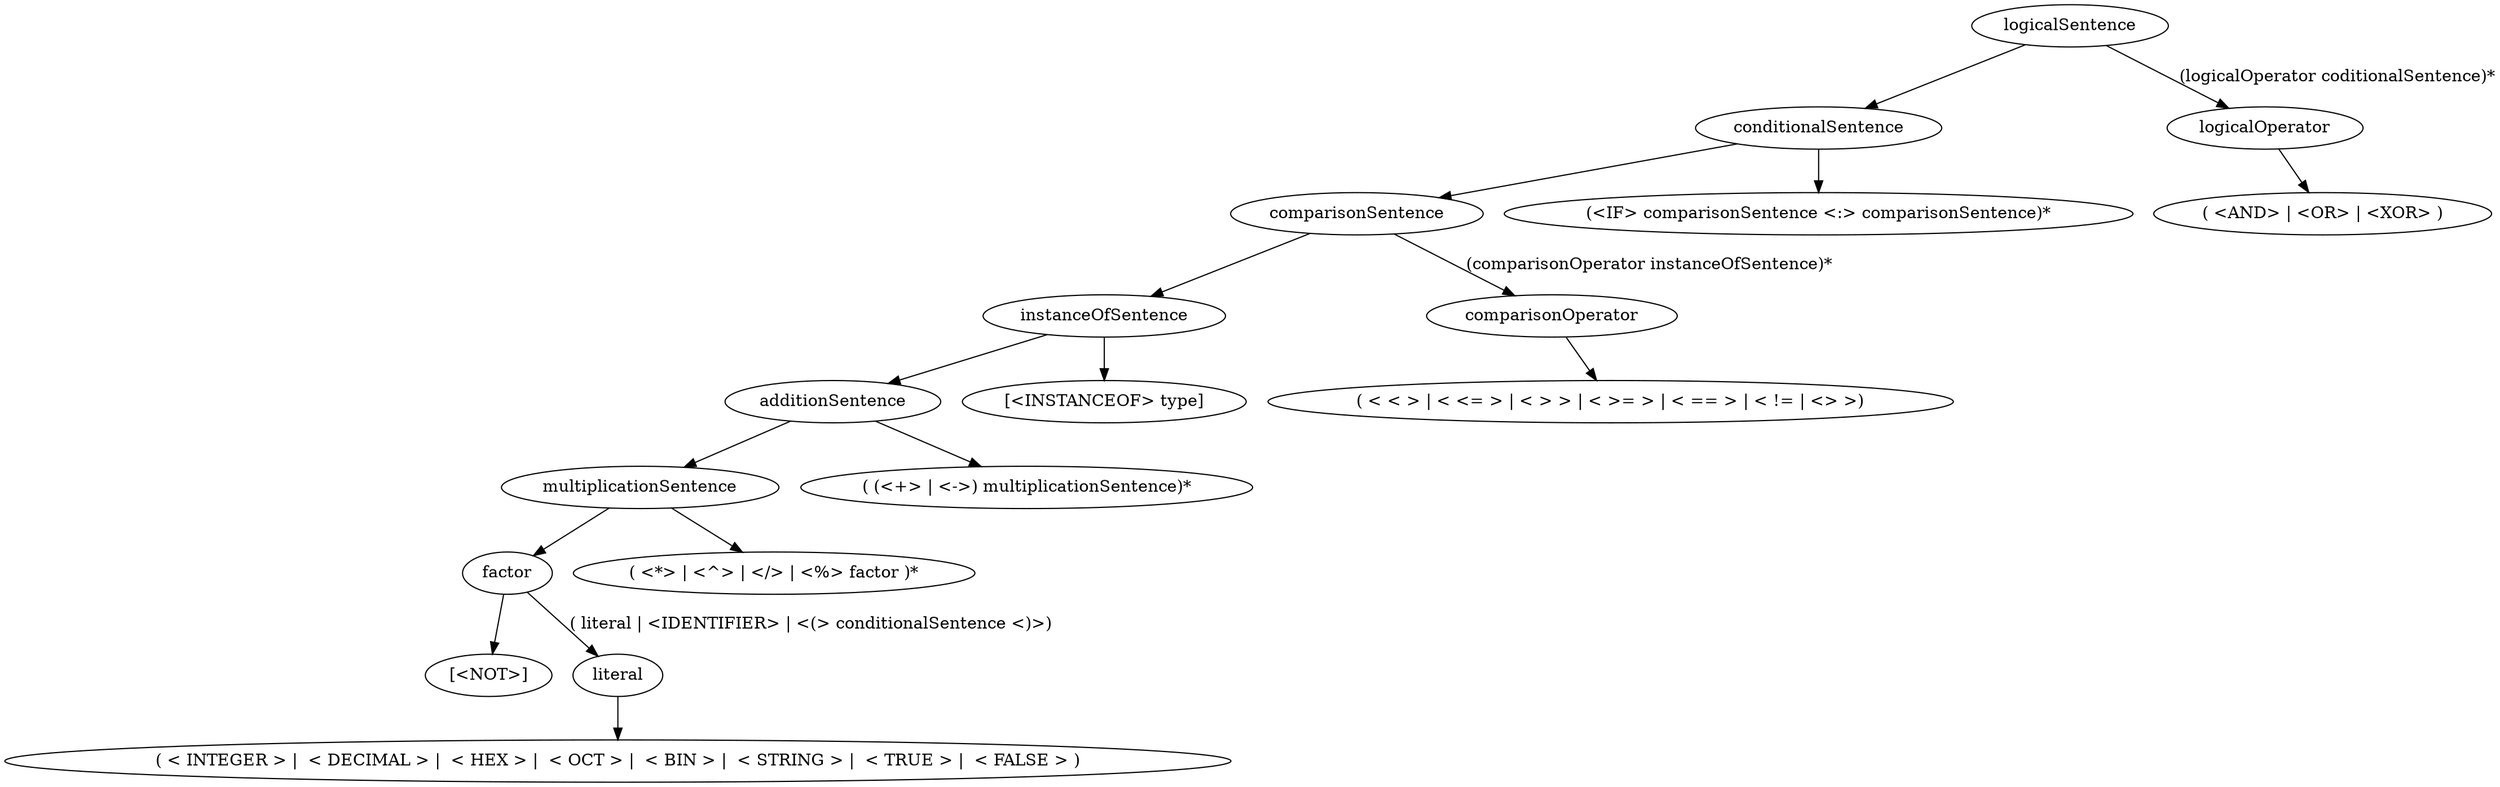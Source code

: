 digraph LS {
	logicalSentence -> conditionalSentence;
	logicalSentence -> logicalOperator[label="(logicalOperator coditionalSentence)*"];
	conditionalSentence -> comparisonSentence;
	conditionalSentence -> "(<IF> comparisonSentence <:> comparisonSentence)*";
	comparisonSentence -> instanceOfSentence;
	comparisonSentence -> comparisonOperator[label="(comparisonOperator instanceOfSentence)*"];
	instanceOfSentence -> additionSentence;
	instanceOfSentence -> "[<INSTANCEOF> type]";
	additionSentence -> multiplicationSentence;
	additionSentence -> "( (<+> | <->) multiplicationSentence)*";
	multiplicationSentence -> factor;
	multiplicationSentence -> "( <*> | <^> | </> | <%> factor )*";
	factor -> "[<NOT>]";
	factor -> literal[label="( literal | <IDENTIFIER> | <(> conditionalSentence <)>)"];
	logicalOperator -> "( <AND> | <OR> | <XOR> )";
	comparisonOperator -> "( < < > | < <= > | < > > | < >= > | < == > | < != | <> >)";
	literal -> "( < INTEGER > |  < DECIMAL > |  < HEX > |  < OCT > |  < BIN > |  < STRING > |  < TRUE > |  < FALSE > )";
}